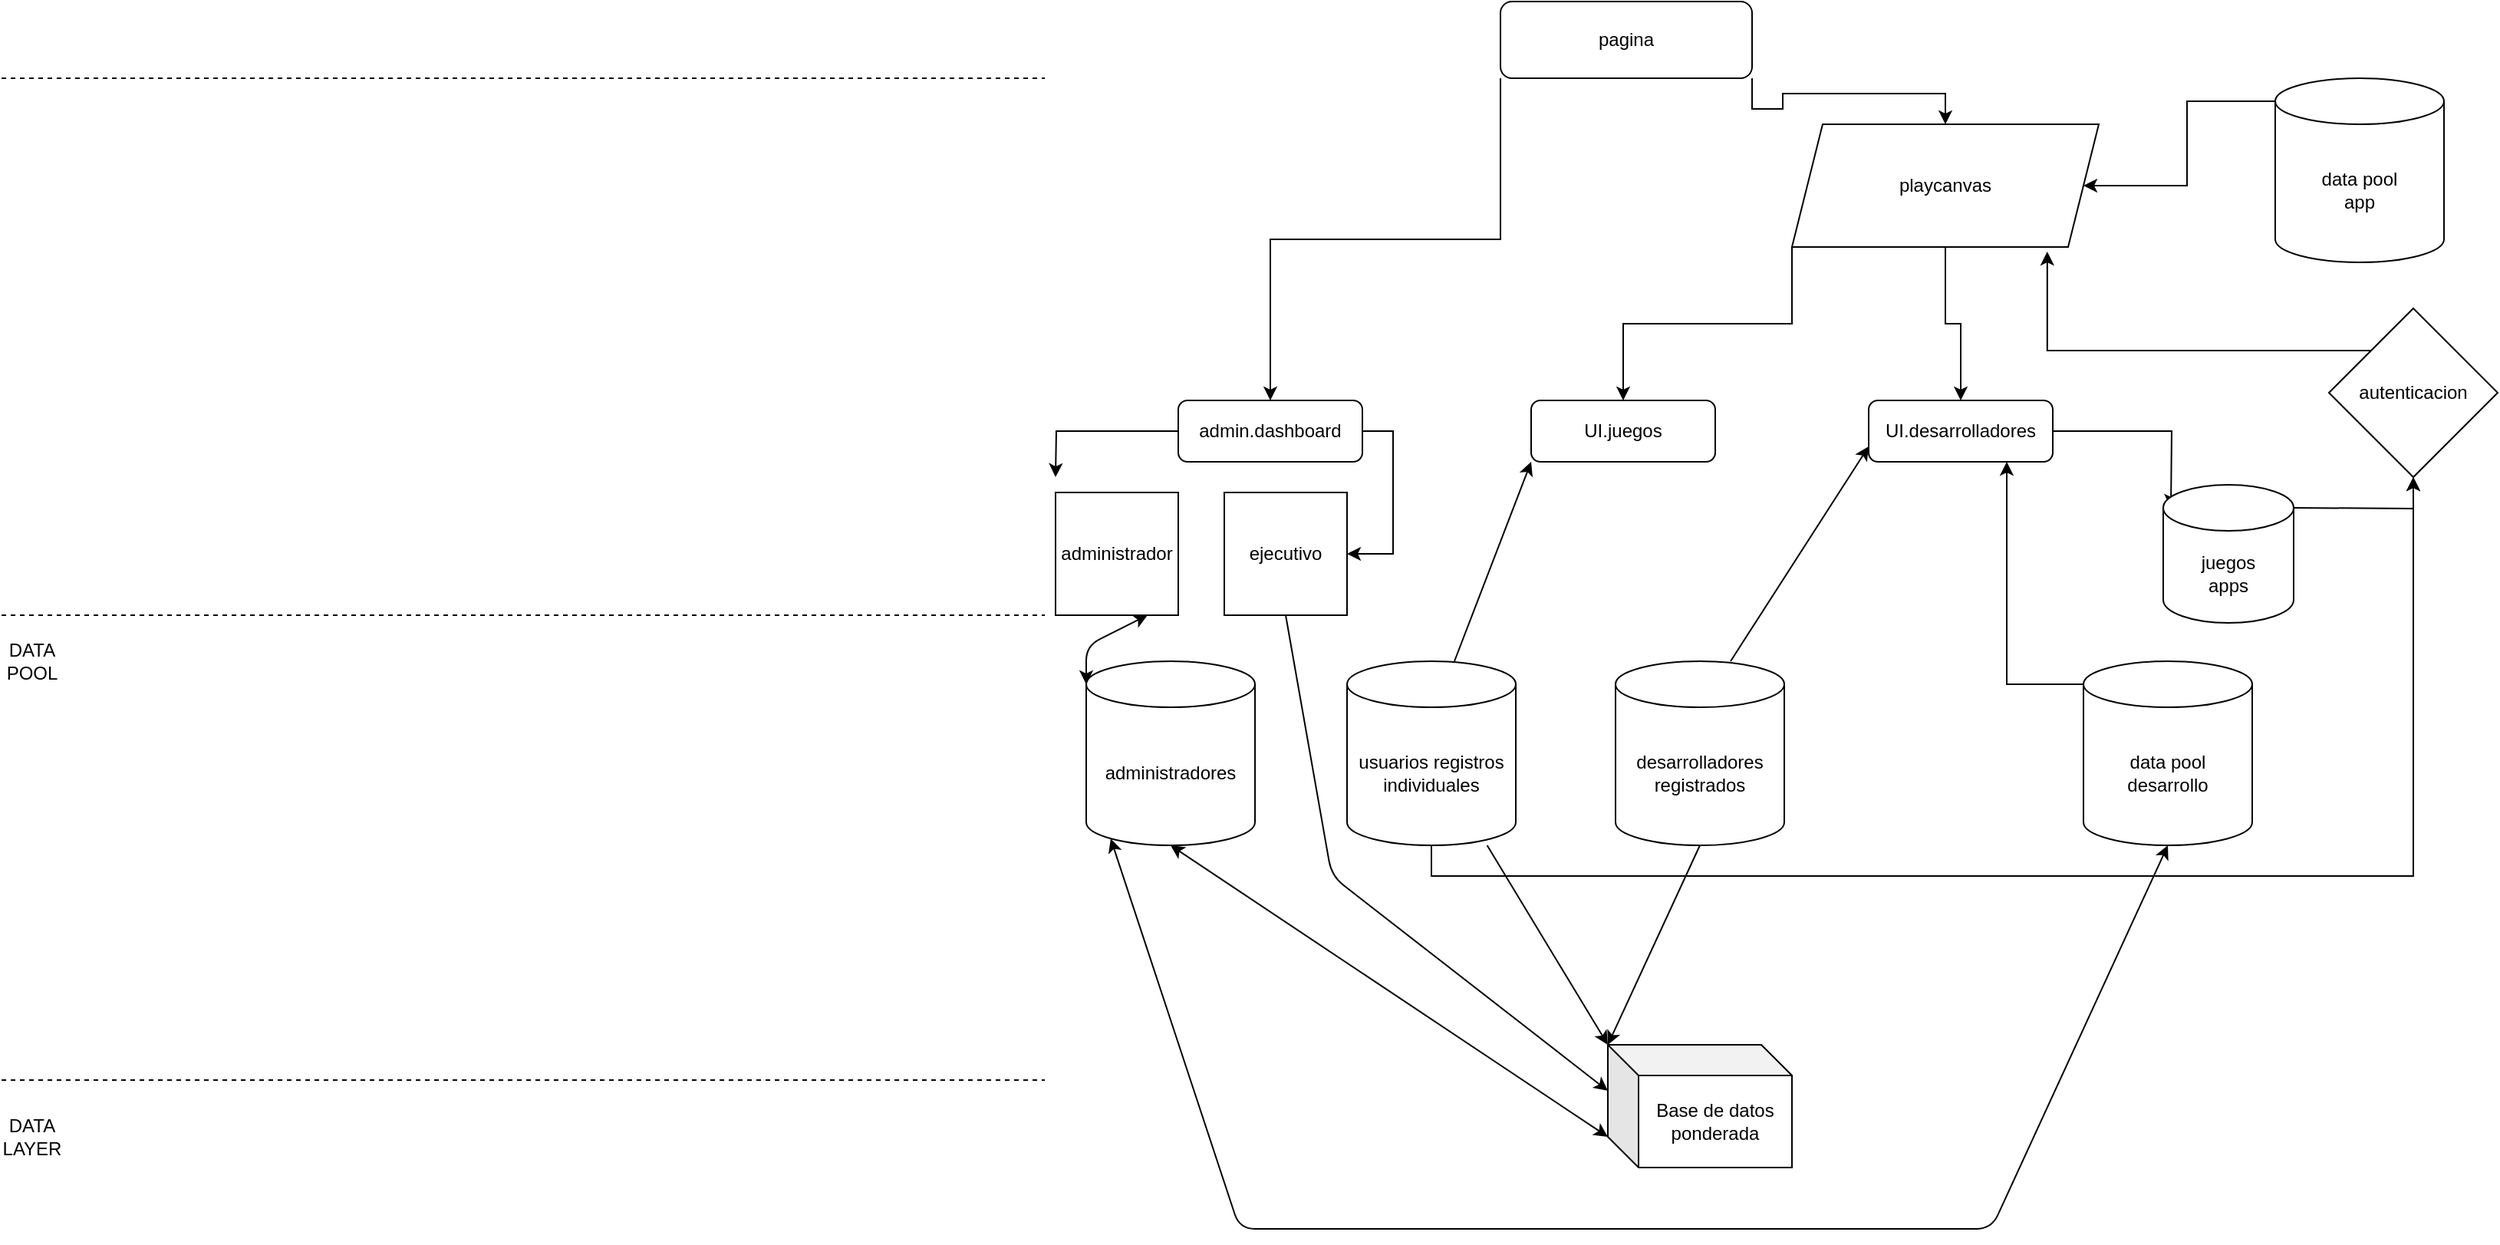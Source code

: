 <mxfile version="13.9.2" type="github">
  <diagram id="C5RBs43oDa-KdzZeNtuy" name="Page-1">
    <mxGraphModel dx="2067" dy="696" grid="1" gridSize="10" guides="1" tooltips="1" connect="1" arrows="1" fold="1" page="1" pageScale="1" pageWidth="827" pageHeight="1169" math="0" shadow="0">
      <root>
        <mxCell id="WIyWlLk6GJQsqaUBKTNV-0" />
        <mxCell id="WIyWlLk6GJQsqaUBKTNV-1" parent="WIyWlLk6GJQsqaUBKTNV-0" />
        <mxCell id="5yJbUJM4uxWNwQ9DWQAu-32" style="edgeStyle=orthogonalEdgeStyle;rounded=0;orthogonalLoop=1;jettySize=auto;html=1;exitX=0;exitY=0.5;exitDx=0;exitDy=0;" edge="1" parent="WIyWlLk6GJQsqaUBKTNV-1" source="WIyWlLk6GJQsqaUBKTNV-3">
          <mxGeometry relative="1" as="geometry">
            <mxPoint x="-113" y="540" as="targetPoint" />
          </mxGeometry>
        </mxCell>
        <mxCell id="5yJbUJM4uxWNwQ9DWQAu-33" style="edgeStyle=orthogonalEdgeStyle;rounded=0;orthogonalLoop=1;jettySize=auto;html=1;exitX=1;exitY=0.5;exitDx=0;exitDy=0;entryX=1;entryY=0.5;entryDx=0;entryDy=0;" edge="1" parent="WIyWlLk6GJQsqaUBKTNV-1" source="WIyWlLk6GJQsqaUBKTNV-3" target="5yJbUJM4uxWNwQ9DWQAu-31">
          <mxGeometry relative="1" as="geometry" />
        </mxCell>
        <mxCell id="WIyWlLk6GJQsqaUBKTNV-3" value="admin.dashboard " style="rounded=1;whiteSpace=wrap;html=1;fontSize=12;glass=0;strokeWidth=1;shadow=0;" parent="WIyWlLk6GJQsqaUBKTNV-1" vertex="1">
          <mxGeometry x="-33" y="490" width="120" height="40" as="geometry" />
        </mxCell>
        <mxCell id="5yJbUJM4uxWNwQ9DWQAu-0" value="UI.juegos" style="rounded=1;whiteSpace=wrap;html=1;fontSize=12;glass=0;strokeWidth=1;shadow=0;" vertex="1" parent="WIyWlLk6GJQsqaUBKTNV-1">
          <mxGeometry x="197" y="490" width="120" height="40" as="geometry" />
        </mxCell>
        <mxCell id="5yJbUJM4uxWNwQ9DWQAu-40" style="edgeStyle=orthogonalEdgeStyle;rounded=0;orthogonalLoop=1;jettySize=auto;html=1;exitX=1;exitY=0.5;exitDx=0;exitDy=0;" edge="1" parent="WIyWlLk6GJQsqaUBKTNV-1" source="5yJbUJM4uxWNwQ9DWQAu-1">
          <mxGeometry relative="1" as="geometry">
            <mxPoint x="614" y="560.0" as="targetPoint" />
          </mxGeometry>
        </mxCell>
        <mxCell id="5yJbUJM4uxWNwQ9DWQAu-1" value="UI.desarrolladores" style="rounded=1;whiteSpace=wrap;html=1;fontSize=12;glass=0;strokeWidth=1;shadow=0;" vertex="1" parent="WIyWlLk6GJQsqaUBKTNV-1">
          <mxGeometry x="417" y="490" width="120" height="40" as="geometry" />
        </mxCell>
        <mxCell id="5yJbUJM4uxWNwQ9DWQAu-3" value="&lt;div&gt;Base de datos &lt;br&gt;&lt;/div&gt;&lt;div&gt;ponderada&lt;br&gt;&lt;/div&gt;" style="shape=cube;whiteSpace=wrap;html=1;boundedLbl=1;backgroundOutline=1;darkOpacity=0.05;darkOpacity2=0.1;" vertex="1" parent="WIyWlLk6GJQsqaUBKTNV-1">
          <mxGeometry x="247" y="910" width="120" height="80" as="geometry" />
        </mxCell>
        <mxCell id="5yJbUJM4uxWNwQ9DWQAu-44" style="edgeStyle=orthogonalEdgeStyle;rounded=0;orthogonalLoop=1;jettySize=auto;html=1;exitX=0.5;exitY=1;exitDx=0;exitDy=0;exitPerimeter=0;" edge="1" parent="WIyWlLk6GJQsqaUBKTNV-1" source="5yJbUJM4uxWNwQ9DWQAu-5" target="5yJbUJM4uxWNwQ9DWQAu-38">
          <mxGeometry relative="1" as="geometry" />
        </mxCell>
        <mxCell id="5yJbUJM4uxWNwQ9DWQAu-5" value="usuarios registros individuales" style="shape=cylinder3;whiteSpace=wrap;html=1;boundedLbl=1;backgroundOutline=1;size=15;" vertex="1" parent="WIyWlLk6GJQsqaUBKTNV-1">
          <mxGeometry x="77" y="660" width="110" height="120" as="geometry" />
        </mxCell>
        <mxCell id="5yJbUJM4uxWNwQ9DWQAu-6" value="&lt;div&gt;desarrolladores&lt;/div&gt;&lt;div&gt;registrados&lt;br&gt;&lt;/div&gt;" style="shape=cylinder3;whiteSpace=wrap;html=1;boundedLbl=1;backgroundOutline=1;size=15;" vertex="1" parent="WIyWlLk6GJQsqaUBKTNV-1">
          <mxGeometry x="252" y="660" width="110" height="120" as="geometry" />
        </mxCell>
        <mxCell id="5yJbUJM4uxWNwQ9DWQAu-26" style="edgeStyle=orthogonalEdgeStyle;rounded=0;orthogonalLoop=1;jettySize=auto;html=1;exitX=0;exitY=0;exitDx=0;exitDy=15;exitPerimeter=0;entryX=1;entryY=0.5;entryDx=0;entryDy=0;" edge="1" parent="WIyWlLk6GJQsqaUBKTNV-1" source="5yJbUJM4uxWNwQ9DWQAu-7" target="5yJbUJM4uxWNwQ9DWQAu-22">
          <mxGeometry relative="1" as="geometry" />
        </mxCell>
        <mxCell id="5yJbUJM4uxWNwQ9DWQAu-7" value="&lt;div&gt;data pool&lt;/div&gt;&lt;div&gt;app&lt;br&gt;&lt;/div&gt;" style="shape=cylinder3;whiteSpace=wrap;html=1;boundedLbl=1;backgroundOutline=1;size=15;" vertex="1" parent="WIyWlLk6GJQsqaUBKTNV-1">
          <mxGeometry x="682" y="280" width="110" height="120" as="geometry" />
        </mxCell>
        <mxCell id="5yJbUJM4uxWNwQ9DWQAu-27" style="edgeStyle=orthogonalEdgeStyle;rounded=0;orthogonalLoop=1;jettySize=auto;html=1;exitX=0;exitY=0;exitDx=0;exitDy=15;exitPerimeter=0;entryX=0.75;entryY=1;entryDx=0;entryDy=0;" edge="1" parent="WIyWlLk6GJQsqaUBKTNV-1" source="5yJbUJM4uxWNwQ9DWQAu-8" target="5yJbUJM4uxWNwQ9DWQAu-1">
          <mxGeometry relative="1" as="geometry" />
        </mxCell>
        <mxCell id="5yJbUJM4uxWNwQ9DWQAu-8" value="&lt;div&gt;data pool&lt;/div&gt;&lt;div&gt;desarrollo&lt;br&gt;&lt;/div&gt;" style="shape=cylinder3;whiteSpace=wrap;html=1;boundedLbl=1;backgroundOutline=1;size=15;" vertex="1" parent="WIyWlLk6GJQsqaUBKTNV-1">
          <mxGeometry x="557" y="660" width="110" height="120" as="geometry" />
        </mxCell>
        <mxCell id="5yJbUJM4uxWNwQ9DWQAu-9" value="administradores" style="shape=cylinder3;whiteSpace=wrap;html=1;boundedLbl=1;backgroundOutline=1;size=15;" vertex="1" parent="WIyWlLk6GJQsqaUBKTNV-1">
          <mxGeometry x="-93" y="660" width="110" height="120" as="geometry" />
        </mxCell>
        <mxCell id="5yJbUJM4uxWNwQ9DWQAu-10" value="" style="endArrow=classic;html=1;entryX=0;entryY=0;entryDx=0;entryDy=0;entryPerimeter=0;" edge="1" parent="WIyWlLk6GJQsqaUBKTNV-1" source="5yJbUJM4uxWNwQ9DWQAu-5" target="5yJbUJM4uxWNwQ9DWQAu-3">
          <mxGeometry width="50" height="50" relative="1" as="geometry">
            <mxPoint x="147" y="720" as="sourcePoint" />
            <mxPoint x="197" y="670" as="targetPoint" />
          </mxGeometry>
        </mxCell>
        <mxCell id="5yJbUJM4uxWNwQ9DWQAu-12" value="" style="endArrow=classic;html=1;entryX=0;entryY=0;entryDx=0;entryDy=0;entryPerimeter=0;exitX=0.5;exitY=1;exitDx=0;exitDy=0;exitPerimeter=0;" edge="1" parent="WIyWlLk6GJQsqaUBKTNV-1" source="5yJbUJM4uxWNwQ9DWQAu-6" target="5yJbUJM4uxWNwQ9DWQAu-3">
          <mxGeometry width="50" height="50" relative="1" as="geometry">
            <mxPoint x="178.316" y="790" as="sourcePoint" />
            <mxPoint x="257" y="920" as="targetPoint" />
          </mxGeometry>
        </mxCell>
        <mxCell id="5yJbUJM4uxWNwQ9DWQAu-14" value="" style="endArrow=classic;html=1;exitX=0.5;exitY=0;exitDx=0;exitDy=0;exitPerimeter=0;" edge="1" parent="WIyWlLk6GJQsqaUBKTNV-1">
          <mxGeometry width="50" height="50" relative="1" as="geometry">
            <mxPoint x="147" y="660" as="sourcePoint" />
            <mxPoint x="197" y="530" as="targetPoint" />
          </mxGeometry>
        </mxCell>
        <mxCell id="5yJbUJM4uxWNwQ9DWQAu-15" value="" style="endArrow=classic;html=1;exitX=0.5;exitY=0;exitDx=0;exitDy=0;exitPerimeter=0;entryX=0;entryY=0.75;entryDx=0;entryDy=0;" edge="1" parent="WIyWlLk6GJQsqaUBKTNV-1" target="5yJbUJM4uxWNwQ9DWQAu-1">
          <mxGeometry width="50" height="50" relative="1" as="geometry">
            <mxPoint x="327" y="660" as="sourcePoint" />
            <mxPoint x="444.647" y="340" as="targetPoint" />
          </mxGeometry>
        </mxCell>
        <mxCell id="5yJbUJM4uxWNwQ9DWQAu-16" value="" style="endArrow=classic;startArrow=classic;html=1;exitX=0.5;exitY=1;exitDx=0;exitDy=0;exitPerimeter=0;entryX=0;entryY=0;entryDx=0;entryDy=60;entryPerimeter=0;" edge="1" parent="WIyWlLk6GJQsqaUBKTNV-1" source="5yJbUJM4uxWNwQ9DWQAu-9" target="5yJbUJM4uxWNwQ9DWQAu-3">
          <mxGeometry width="50" height="50" relative="1" as="geometry">
            <mxPoint x="-3" y="840" as="sourcePoint" />
            <mxPoint x="47" y="790" as="targetPoint" />
          </mxGeometry>
        </mxCell>
        <mxCell id="5yJbUJM4uxWNwQ9DWQAu-21" style="edgeStyle=orthogonalEdgeStyle;rounded=0;orthogonalLoop=1;jettySize=auto;html=1;exitX=0;exitY=1;exitDx=0;exitDy=0;entryX=0.5;entryY=0;entryDx=0;entryDy=0;" edge="1" parent="WIyWlLk6GJQsqaUBKTNV-1" source="5yJbUJM4uxWNwQ9DWQAu-20" target="WIyWlLk6GJQsqaUBKTNV-3">
          <mxGeometry relative="1" as="geometry" />
        </mxCell>
        <mxCell id="5yJbUJM4uxWNwQ9DWQAu-25" style="edgeStyle=orthogonalEdgeStyle;rounded=0;orthogonalLoop=1;jettySize=auto;html=1;exitX=1;exitY=1;exitDx=0;exitDy=0;" edge="1" parent="WIyWlLk6GJQsqaUBKTNV-1" source="5yJbUJM4uxWNwQ9DWQAu-20" target="5yJbUJM4uxWNwQ9DWQAu-22">
          <mxGeometry relative="1" as="geometry" />
        </mxCell>
        <mxCell id="5yJbUJM4uxWNwQ9DWQAu-20" value="pagina" style="rounded=1;whiteSpace=wrap;html=1;" vertex="1" parent="WIyWlLk6GJQsqaUBKTNV-1">
          <mxGeometry x="177" y="230" width="164" height="50" as="geometry" />
        </mxCell>
        <mxCell id="5yJbUJM4uxWNwQ9DWQAu-23" style="edgeStyle=orthogonalEdgeStyle;rounded=0;orthogonalLoop=1;jettySize=auto;html=1;entryX=0.5;entryY=0;entryDx=0;entryDy=0;" edge="1" parent="WIyWlLk6GJQsqaUBKTNV-1" source="5yJbUJM4uxWNwQ9DWQAu-22" target="5yJbUJM4uxWNwQ9DWQAu-1">
          <mxGeometry relative="1" as="geometry" />
        </mxCell>
        <mxCell id="5yJbUJM4uxWNwQ9DWQAu-24" style="edgeStyle=orthogonalEdgeStyle;rounded=0;orthogonalLoop=1;jettySize=auto;html=1;exitX=0;exitY=1;exitDx=0;exitDy=0;entryX=0.5;entryY=0;entryDx=0;entryDy=0;" edge="1" parent="WIyWlLk6GJQsqaUBKTNV-1" source="5yJbUJM4uxWNwQ9DWQAu-22" target="5yJbUJM4uxWNwQ9DWQAu-0">
          <mxGeometry relative="1" as="geometry" />
        </mxCell>
        <mxCell id="5yJbUJM4uxWNwQ9DWQAu-22" value="playcanvas" style="shape=parallelogram;perimeter=parallelogramPerimeter;whiteSpace=wrap;html=1;fixedSize=1;" vertex="1" parent="WIyWlLk6GJQsqaUBKTNV-1">
          <mxGeometry x="367" y="310" width="200" height="80" as="geometry" />
        </mxCell>
        <mxCell id="5yJbUJM4uxWNwQ9DWQAu-30" value="administrador" style="whiteSpace=wrap;html=1;aspect=fixed;" vertex="1" parent="WIyWlLk6GJQsqaUBKTNV-1">
          <mxGeometry x="-113" y="550" width="80" height="80" as="geometry" />
        </mxCell>
        <mxCell id="5yJbUJM4uxWNwQ9DWQAu-31" value="ejecutivo" style="whiteSpace=wrap;html=1;aspect=fixed;" vertex="1" parent="WIyWlLk6GJQsqaUBKTNV-1">
          <mxGeometry x="-3" y="550" width="80" height="80" as="geometry" />
        </mxCell>
        <mxCell id="5yJbUJM4uxWNwQ9DWQAu-34" value="" style="endArrow=classic;startArrow=classic;html=1;entryX=0.75;entryY=1;entryDx=0;entryDy=0;exitX=0;exitY=0;exitDx=0;exitDy=15;exitPerimeter=0;" edge="1" parent="WIyWlLk6GJQsqaUBKTNV-1" source="5yJbUJM4uxWNwQ9DWQAu-9" target="5yJbUJM4uxWNwQ9DWQAu-30">
          <mxGeometry width="50" height="50" relative="1" as="geometry">
            <mxPoint x="157" y="780" as="sourcePoint" />
            <mxPoint x="207" y="730" as="targetPoint" />
            <Array as="points">
              <mxPoint x="-93" y="650" />
            </Array>
          </mxGeometry>
        </mxCell>
        <mxCell id="5yJbUJM4uxWNwQ9DWQAu-35" value="" style="endArrow=classic;startArrow=classic;html=1;exitX=0.145;exitY=1;exitDx=0;exitDy=-4.35;exitPerimeter=0;entryX=0.5;entryY=1;entryDx=0;entryDy=0;entryPerimeter=0;" edge="1" parent="WIyWlLk6GJQsqaUBKTNV-1" source="5yJbUJM4uxWNwQ9DWQAu-9" target="5yJbUJM4uxWNwQ9DWQAu-8">
          <mxGeometry width="50" height="50" relative="1" as="geometry">
            <mxPoint x="157" y="780" as="sourcePoint" />
            <mxPoint x="207" y="730" as="targetPoint" />
            <Array as="points">
              <mxPoint x="7" y="1030" />
              <mxPoint x="497" y="1030" />
            </Array>
          </mxGeometry>
        </mxCell>
        <mxCell id="5yJbUJM4uxWNwQ9DWQAu-37" value="" style="endArrow=classic;html=1;exitX=0.5;exitY=1;exitDx=0;exitDy=0;entryX=0;entryY=0;entryDx=0;entryDy=30;entryPerimeter=0;" edge="1" parent="WIyWlLk6GJQsqaUBKTNV-1" source="5yJbUJM4uxWNwQ9DWQAu-31" target="5yJbUJM4uxWNwQ9DWQAu-3">
          <mxGeometry width="50" height="50" relative="1" as="geometry">
            <mxPoint x="157" y="780" as="sourcePoint" />
            <mxPoint x="207" y="730" as="targetPoint" />
            <Array as="points">
              <mxPoint x="67" y="800" />
            </Array>
          </mxGeometry>
        </mxCell>
        <mxCell id="5yJbUJM4uxWNwQ9DWQAu-42" style="edgeStyle=orthogonalEdgeStyle;rounded=0;orthogonalLoop=1;jettySize=auto;html=1;exitX=0;exitY=0;exitDx=0;exitDy=0;entryX=0.832;entryY=1.038;entryDx=0;entryDy=0;entryPerimeter=0;" edge="1" parent="WIyWlLk6GJQsqaUBKTNV-1" source="5yJbUJM4uxWNwQ9DWQAu-38" target="5yJbUJM4uxWNwQ9DWQAu-22">
          <mxGeometry relative="1" as="geometry" />
        </mxCell>
        <mxCell id="5yJbUJM4uxWNwQ9DWQAu-38" value="autenticacion" style="rhombus;whiteSpace=wrap;html=1;" vertex="1" parent="WIyWlLk6GJQsqaUBKTNV-1">
          <mxGeometry x="717" y="430" width="110" height="110" as="geometry" />
        </mxCell>
        <mxCell id="5yJbUJM4uxWNwQ9DWQAu-41" style="edgeStyle=orthogonalEdgeStyle;rounded=0;orthogonalLoop=1;jettySize=auto;html=1;exitX=1;exitY=0.5;exitDx=0;exitDy=0;entryX=0.5;entryY=1;entryDx=0;entryDy=0;" edge="1" parent="WIyWlLk6GJQsqaUBKTNV-1" target="5yJbUJM4uxWNwQ9DWQAu-38">
          <mxGeometry relative="1" as="geometry">
            <mxPoint x="694" y="560" as="sourcePoint" />
          </mxGeometry>
        </mxCell>
        <mxCell id="5yJbUJM4uxWNwQ9DWQAu-43" value="&lt;div&gt;juegos&lt;/div&gt;&lt;div&gt;apps&lt;br&gt;&lt;/div&gt;" style="shape=cylinder3;whiteSpace=wrap;html=1;boundedLbl=1;backgroundOutline=1;size=15;" vertex="1" parent="WIyWlLk6GJQsqaUBKTNV-1">
          <mxGeometry x="609" y="545" width="85" height="90" as="geometry" />
        </mxCell>
        <mxCell id="5yJbUJM4uxWNwQ9DWQAu-45" value="" style="endArrow=none;dashed=1;html=1;" edge="1" parent="WIyWlLk6GJQsqaUBKTNV-1">
          <mxGeometry width="50" height="50" relative="1" as="geometry">
            <mxPoint x="-800" y="933" as="sourcePoint" />
            <mxPoint x="-120" y="933" as="targetPoint" />
          </mxGeometry>
        </mxCell>
        <mxCell id="5yJbUJM4uxWNwQ9DWQAu-46" value="" style="endArrow=none;dashed=1;html=1;" edge="1" parent="WIyWlLk6GJQsqaUBKTNV-1">
          <mxGeometry width="50" height="50" relative="1" as="geometry">
            <mxPoint x="-800" y="630" as="sourcePoint" />
            <mxPoint x="-120.0" y="630" as="targetPoint" />
          </mxGeometry>
        </mxCell>
        <mxCell id="5yJbUJM4uxWNwQ9DWQAu-47" value="" style="endArrow=none;dashed=1;html=1;" edge="1" parent="WIyWlLk6GJQsqaUBKTNV-1">
          <mxGeometry width="50" height="50" relative="1" as="geometry">
            <mxPoint x="-800" y="280" as="sourcePoint" />
            <mxPoint x="-120.0" y="280" as="targetPoint" />
          </mxGeometry>
        </mxCell>
        <mxCell id="5yJbUJM4uxWNwQ9DWQAu-49" value="DATA LAYER" style="text;html=1;strokeColor=none;fillColor=none;align=center;verticalAlign=middle;whiteSpace=wrap;rounded=0;" vertex="1" parent="WIyWlLk6GJQsqaUBKTNV-1">
          <mxGeometry x="-800" y="960" width="40" height="20" as="geometry" />
        </mxCell>
        <mxCell id="5yJbUJM4uxWNwQ9DWQAu-51" value="DATA POOL" style="text;html=1;strokeColor=none;fillColor=none;align=center;verticalAlign=middle;whiteSpace=wrap;rounded=0;" vertex="1" parent="WIyWlLk6GJQsqaUBKTNV-1">
          <mxGeometry x="-800" y="650" width="40" height="20" as="geometry" />
        </mxCell>
      </root>
    </mxGraphModel>
  </diagram>
</mxfile>
